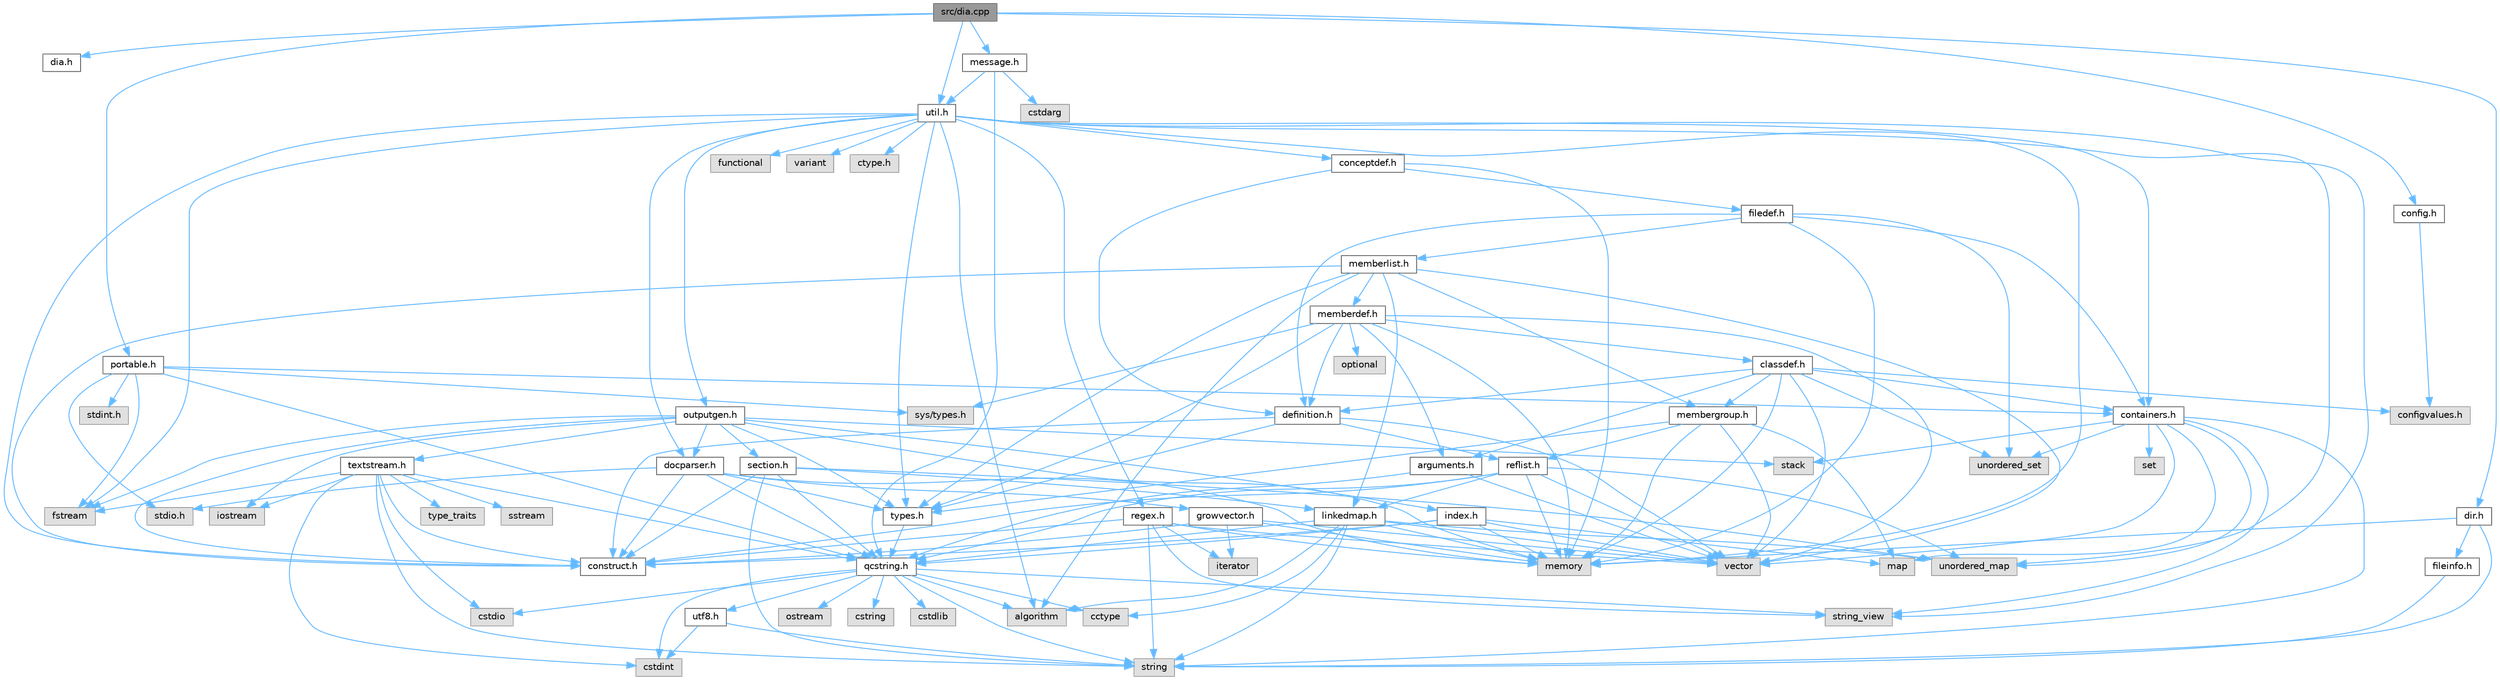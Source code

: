 digraph "src/dia.cpp"
{
 // INTERACTIVE_SVG=YES
 // LATEX_PDF_SIZE
  bgcolor="transparent";
  edge [fontname=Helvetica,fontsize=10,labelfontname=Helvetica,labelfontsize=10];
  node [fontname=Helvetica,fontsize=10,shape=box,height=0.2,width=0.4];
  Node1 [id="Node000001",label="src/dia.cpp",height=0.2,width=0.4,color="gray40", fillcolor="grey60", style="filled", fontcolor="black",tooltip=" "];
  Node1 -> Node2 [id="edge1_Node000001_Node000002",color="steelblue1",style="solid",tooltip=" "];
  Node2 [id="Node000002",label="dia.h",height=0.2,width=0.4,color="grey40", fillcolor="white", style="filled",URL="$da/d49/dia_8h.html",tooltip=" "];
  Node1 -> Node3 [id="edge2_Node000001_Node000003",color="steelblue1",style="solid",tooltip=" "];
  Node3 [id="Node000003",label="portable.h",height=0.2,width=0.4,color="grey40", fillcolor="white", style="filled",URL="$d2/de2/portable_8h.html",tooltip="Portable versions of functions that are platform dependent."];
  Node3 -> Node4 [id="edge3_Node000003_Node000004",color="steelblue1",style="solid",tooltip=" "];
  Node4 [id="Node000004",label="stdio.h",height=0.2,width=0.4,color="grey60", fillcolor="#E0E0E0", style="filled",tooltip=" "];
  Node3 -> Node5 [id="edge4_Node000003_Node000005",color="steelblue1",style="solid",tooltip=" "];
  Node5 [id="Node000005",label="sys/types.h",height=0.2,width=0.4,color="grey60", fillcolor="#E0E0E0", style="filled",tooltip=" "];
  Node3 -> Node6 [id="edge5_Node000003_Node000006",color="steelblue1",style="solid",tooltip=" "];
  Node6 [id="Node000006",label="stdint.h",height=0.2,width=0.4,color="grey60", fillcolor="#E0E0E0", style="filled",tooltip=" "];
  Node3 -> Node7 [id="edge6_Node000003_Node000007",color="steelblue1",style="solid",tooltip=" "];
  Node7 [id="Node000007",label="fstream",height=0.2,width=0.4,color="grey60", fillcolor="#E0E0E0", style="filled",tooltip=" "];
  Node3 -> Node8 [id="edge7_Node000003_Node000008",color="steelblue1",style="solid",tooltip=" "];
  Node8 [id="Node000008",label="containers.h",height=0.2,width=0.4,color="grey40", fillcolor="white", style="filled",URL="$d5/d75/containers_8h.html",tooltip=" "];
  Node8 -> Node9 [id="edge8_Node000008_Node000009",color="steelblue1",style="solid",tooltip=" "];
  Node9 [id="Node000009",label="vector",height=0.2,width=0.4,color="grey60", fillcolor="#E0E0E0", style="filled",tooltip=" "];
  Node8 -> Node10 [id="edge9_Node000008_Node000010",color="steelblue1",style="solid",tooltip=" "];
  Node10 [id="Node000010",label="string",height=0.2,width=0.4,color="grey60", fillcolor="#E0E0E0", style="filled",tooltip=" "];
  Node8 -> Node11 [id="edge10_Node000008_Node000011",color="steelblue1",style="solid",tooltip=" "];
  Node11 [id="Node000011",label="string_view",height=0.2,width=0.4,color="grey60", fillcolor="#E0E0E0", style="filled",tooltip=" "];
  Node8 -> Node12 [id="edge11_Node000008_Node000012",color="steelblue1",style="solid",tooltip=" "];
  Node12 [id="Node000012",label="set",height=0.2,width=0.4,color="grey60", fillcolor="#E0E0E0", style="filled",tooltip=" "];
  Node8 -> Node13 [id="edge12_Node000008_Node000013",color="steelblue1",style="solid",tooltip=" "];
  Node13 [id="Node000013",label="map",height=0.2,width=0.4,color="grey60", fillcolor="#E0E0E0", style="filled",tooltip=" "];
  Node8 -> Node14 [id="edge13_Node000008_Node000014",color="steelblue1",style="solid",tooltip=" "];
  Node14 [id="Node000014",label="unordered_set",height=0.2,width=0.4,color="grey60", fillcolor="#E0E0E0", style="filled",tooltip=" "];
  Node8 -> Node15 [id="edge14_Node000008_Node000015",color="steelblue1",style="solid",tooltip=" "];
  Node15 [id="Node000015",label="unordered_map",height=0.2,width=0.4,color="grey60", fillcolor="#E0E0E0", style="filled",tooltip=" "];
  Node8 -> Node16 [id="edge15_Node000008_Node000016",color="steelblue1",style="solid",tooltip=" "];
  Node16 [id="Node000016",label="stack",height=0.2,width=0.4,color="grey60", fillcolor="#E0E0E0", style="filled",tooltip=" "];
  Node3 -> Node17 [id="edge16_Node000003_Node000017",color="steelblue1",style="solid",tooltip=" "];
  Node17 [id="Node000017",label="qcstring.h",height=0.2,width=0.4,color="grey40", fillcolor="white", style="filled",URL="$d7/d5c/qcstring_8h.html",tooltip=" "];
  Node17 -> Node10 [id="edge17_Node000017_Node000010",color="steelblue1",style="solid",tooltip=" "];
  Node17 -> Node11 [id="edge18_Node000017_Node000011",color="steelblue1",style="solid",tooltip=" "];
  Node17 -> Node18 [id="edge19_Node000017_Node000018",color="steelblue1",style="solid",tooltip=" "];
  Node18 [id="Node000018",label="algorithm",height=0.2,width=0.4,color="grey60", fillcolor="#E0E0E0", style="filled",tooltip=" "];
  Node17 -> Node19 [id="edge20_Node000017_Node000019",color="steelblue1",style="solid",tooltip=" "];
  Node19 [id="Node000019",label="cctype",height=0.2,width=0.4,color="grey60", fillcolor="#E0E0E0", style="filled",tooltip=" "];
  Node17 -> Node20 [id="edge21_Node000017_Node000020",color="steelblue1",style="solid",tooltip=" "];
  Node20 [id="Node000020",label="cstring",height=0.2,width=0.4,color="grey60", fillcolor="#E0E0E0", style="filled",tooltip=" "];
  Node17 -> Node21 [id="edge22_Node000017_Node000021",color="steelblue1",style="solid",tooltip=" "];
  Node21 [id="Node000021",label="cstdio",height=0.2,width=0.4,color="grey60", fillcolor="#E0E0E0", style="filled",tooltip=" "];
  Node17 -> Node22 [id="edge23_Node000017_Node000022",color="steelblue1",style="solid",tooltip=" "];
  Node22 [id="Node000022",label="cstdlib",height=0.2,width=0.4,color="grey60", fillcolor="#E0E0E0", style="filled",tooltip=" "];
  Node17 -> Node23 [id="edge24_Node000017_Node000023",color="steelblue1",style="solid",tooltip=" "];
  Node23 [id="Node000023",label="cstdint",height=0.2,width=0.4,color="grey60", fillcolor="#E0E0E0", style="filled",tooltip=" "];
  Node17 -> Node24 [id="edge25_Node000017_Node000024",color="steelblue1",style="solid",tooltip=" "];
  Node24 [id="Node000024",label="ostream",height=0.2,width=0.4,color="grey60", fillcolor="#E0E0E0", style="filled",tooltip=" "];
  Node17 -> Node25 [id="edge26_Node000017_Node000025",color="steelblue1",style="solid",tooltip=" "];
  Node25 [id="Node000025",label="utf8.h",height=0.2,width=0.4,color="grey40", fillcolor="white", style="filled",URL="$db/d7c/utf8_8h.html",tooltip="Various UTF8 related helper functions."];
  Node25 -> Node23 [id="edge27_Node000025_Node000023",color="steelblue1",style="solid",tooltip=" "];
  Node25 -> Node10 [id="edge28_Node000025_Node000010",color="steelblue1",style="solid",tooltip=" "];
  Node1 -> Node26 [id="edge29_Node000001_Node000026",color="steelblue1",style="solid",tooltip=" "];
  Node26 [id="Node000026",label="config.h",height=0.2,width=0.4,color="grey40", fillcolor="white", style="filled",URL="$db/d16/config_8h.html",tooltip=" "];
  Node26 -> Node27 [id="edge30_Node000026_Node000027",color="steelblue1",style="solid",tooltip=" "];
  Node27 [id="Node000027",label="configvalues.h",height=0.2,width=0.4,color="grey60", fillcolor="#E0E0E0", style="filled",tooltip=" "];
  Node1 -> Node28 [id="edge31_Node000001_Node000028",color="steelblue1",style="solid",tooltip=" "];
  Node28 [id="Node000028",label="message.h",height=0.2,width=0.4,color="grey40", fillcolor="white", style="filled",URL="$d2/d0d/message_8h.html",tooltip=" "];
  Node28 -> Node29 [id="edge32_Node000028_Node000029",color="steelblue1",style="solid",tooltip=" "];
  Node29 [id="Node000029",label="cstdarg",height=0.2,width=0.4,color="grey60", fillcolor="#E0E0E0", style="filled",tooltip=" "];
  Node28 -> Node17 [id="edge33_Node000028_Node000017",color="steelblue1",style="solid",tooltip=" "];
  Node28 -> Node30 [id="edge34_Node000028_Node000030",color="steelblue1",style="solid",tooltip=" "];
  Node30 [id="Node000030",label="util.h",height=0.2,width=0.4,color="grey40", fillcolor="white", style="filled",URL="$d8/d3c/util_8h.html",tooltip="A bunch of utility functions."];
  Node30 -> Node31 [id="edge35_Node000030_Node000031",color="steelblue1",style="solid",tooltip=" "];
  Node31 [id="Node000031",label="memory",height=0.2,width=0.4,color="grey60", fillcolor="#E0E0E0", style="filled",tooltip=" "];
  Node30 -> Node15 [id="edge36_Node000030_Node000015",color="steelblue1",style="solid",tooltip=" "];
  Node30 -> Node18 [id="edge37_Node000030_Node000018",color="steelblue1",style="solid",tooltip=" "];
  Node30 -> Node32 [id="edge38_Node000030_Node000032",color="steelblue1",style="solid",tooltip=" "];
  Node32 [id="Node000032",label="functional",height=0.2,width=0.4,color="grey60", fillcolor="#E0E0E0", style="filled",tooltip=" "];
  Node30 -> Node7 [id="edge39_Node000030_Node000007",color="steelblue1",style="solid",tooltip=" "];
  Node30 -> Node33 [id="edge40_Node000030_Node000033",color="steelblue1",style="solid",tooltip=" "];
  Node33 [id="Node000033",label="variant",height=0.2,width=0.4,color="grey60", fillcolor="#E0E0E0", style="filled",tooltip=" "];
  Node30 -> Node11 [id="edge41_Node000030_Node000011",color="steelblue1",style="solid",tooltip=" "];
  Node30 -> Node34 [id="edge42_Node000030_Node000034",color="steelblue1",style="solid",tooltip=" "];
  Node34 [id="Node000034",label="ctype.h",height=0.2,width=0.4,color="grey60", fillcolor="#E0E0E0", style="filled",tooltip=" "];
  Node30 -> Node35 [id="edge43_Node000030_Node000035",color="steelblue1",style="solid",tooltip=" "];
  Node35 [id="Node000035",label="types.h",height=0.2,width=0.4,color="grey40", fillcolor="white", style="filled",URL="$d9/d49/types_8h.html",tooltip="This file contains a number of basic enums and types."];
  Node35 -> Node17 [id="edge44_Node000035_Node000017",color="steelblue1",style="solid",tooltip=" "];
  Node30 -> Node36 [id="edge45_Node000030_Node000036",color="steelblue1",style="solid",tooltip=" "];
  Node36 [id="Node000036",label="docparser.h",height=0.2,width=0.4,color="grey40", fillcolor="white", style="filled",URL="$de/d9c/docparser_8h.html",tooltip=" "];
  Node36 -> Node4 [id="edge46_Node000036_Node000004",color="steelblue1",style="solid",tooltip=" "];
  Node36 -> Node31 [id="edge47_Node000036_Node000031",color="steelblue1",style="solid",tooltip=" "];
  Node36 -> Node17 [id="edge48_Node000036_Node000017",color="steelblue1",style="solid",tooltip=" "];
  Node36 -> Node37 [id="edge49_Node000036_Node000037",color="steelblue1",style="solid",tooltip=" "];
  Node37 [id="Node000037",label="growvector.h",height=0.2,width=0.4,color="grey40", fillcolor="white", style="filled",URL="$d7/d50/growvector_8h.html",tooltip=" "];
  Node37 -> Node9 [id="edge50_Node000037_Node000009",color="steelblue1",style="solid",tooltip=" "];
  Node37 -> Node31 [id="edge51_Node000037_Node000031",color="steelblue1",style="solid",tooltip=" "];
  Node37 -> Node38 [id="edge52_Node000037_Node000038",color="steelblue1",style="solid",tooltip=" "];
  Node38 [id="Node000038",label="iterator",height=0.2,width=0.4,color="grey60", fillcolor="#E0E0E0", style="filled",tooltip=" "];
  Node37 -> Node39 [id="edge53_Node000037_Node000039",color="steelblue1",style="solid",tooltip=" "];
  Node39 [id="Node000039",label="construct.h",height=0.2,width=0.4,color="grey40", fillcolor="white", style="filled",URL="$d7/dfc/construct_8h.html",tooltip=" "];
  Node36 -> Node39 [id="edge54_Node000036_Node000039",color="steelblue1",style="solid",tooltip=" "];
  Node36 -> Node35 [id="edge55_Node000036_Node000035",color="steelblue1",style="solid",tooltip=" "];
  Node30 -> Node8 [id="edge56_Node000030_Node000008",color="steelblue1",style="solid",tooltip=" "];
  Node30 -> Node40 [id="edge57_Node000030_Node000040",color="steelblue1",style="solid",tooltip=" "];
  Node40 [id="Node000040",label="outputgen.h",height=0.2,width=0.4,color="grey40", fillcolor="white", style="filled",URL="$df/d06/outputgen_8h.html",tooltip=" "];
  Node40 -> Node31 [id="edge58_Node000040_Node000031",color="steelblue1",style="solid",tooltip=" "];
  Node40 -> Node16 [id="edge59_Node000040_Node000016",color="steelblue1",style="solid",tooltip=" "];
  Node40 -> Node41 [id="edge60_Node000040_Node000041",color="steelblue1",style="solid",tooltip=" "];
  Node41 [id="Node000041",label="iostream",height=0.2,width=0.4,color="grey60", fillcolor="#E0E0E0", style="filled",tooltip=" "];
  Node40 -> Node7 [id="edge61_Node000040_Node000007",color="steelblue1",style="solid",tooltip=" "];
  Node40 -> Node35 [id="edge62_Node000040_Node000035",color="steelblue1",style="solid",tooltip=" "];
  Node40 -> Node42 [id="edge63_Node000040_Node000042",color="steelblue1",style="solid",tooltip=" "];
  Node42 [id="Node000042",label="index.h",height=0.2,width=0.4,color="grey40", fillcolor="white", style="filled",URL="$d1/db5/index_8h.html",tooltip=" "];
  Node42 -> Node31 [id="edge64_Node000042_Node000031",color="steelblue1",style="solid",tooltip=" "];
  Node42 -> Node9 [id="edge65_Node000042_Node000009",color="steelblue1",style="solid",tooltip=" "];
  Node42 -> Node13 [id="edge66_Node000042_Node000013",color="steelblue1",style="solid",tooltip=" "];
  Node42 -> Node17 [id="edge67_Node000042_Node000017",color="steelblue1",style="solid",tooltip=" "];
  Node42 -> Node39 [id="edge68_Node000042_Node000039",color="steelblue1",style="solid",tooltip=" "];
  Node40 -> Node43 [id="edge69_Node000040_Node000043",color="steelblue1",style="solid",tooltip=" "];
  Node43 [id="Node000043",label="section.h",height=0.2,width=0.4,color="grey40", fillcolor="white", style="filled",URL="$d1/d2a/section_8h.html",tooltip=" "];
  Node43 -> Node10 [id="edge70_Node000043_Node000010",color="steelblue1",style="solid",tooltip=" "];
  Node43 -> Node15 [id="edge71_Node000043_Node000015",color="steelblue1",style="solid",tooltip=" "];
  Node43 -> Node17 [id="edge72_Node000043_Node000017",color="steelblue1",style="solid",tooltip=" "];
  Node43 -> Node44 [id="edge73_Node000043_Node000044",color="steelblue1",style="solid",tooltip=" "];
  Node44 [id="Node000044",label="linkedmap.h",height=0.2,width=0.4,color="grey40", fillcolor="white", style="filled",URL="$da/de1/linkedmap_8h.html",tooltip=" "];
  Node44 -> Node15 [id="edge74_Node000044_Node000015",color="steelblue1",style="solid",tooltip=" "];
  Node44 -> Node9 [id="edge75_Node000044_Node000009",color="steelblue1",style="solid",tooltip=" "];
  Node44 -> Node31 [id="edge76_Node000044_Node000031",color="steelblue1",style="solid",tooltip=" "];
  Node44 -> Node10 [id="edge77_Node000044_Node000010",color="steelblue1",style="solid",tooltip=" "];
  Node44 -> Node18 [id="edge78_Node000044_Node000018",color="steelblue1",style="solid",tooltip=" "];
  Node44 -> Node19 [id="edge79_Node000044_Node000019",color="steelblue1",style="solid",tooltip=" "];
  Node44 -> Node17 [id="edge80_Node000044_Node000017",color="steelblue1",style="solid",tooltip=" "];
  Node43 -> Node39 [id="edge81_Node000043_Node000039",color="steelblue1",style="solid",tooltip=" "];
  Node40 -> Node45 [id="edge82_Node000040_Node000045",color="steelblue1",style="solid",tooltip=" "];
  Node45 [id="Node000045",label="textstream.h",height=0.2,width=0.4,color="grey40", fillcolor="white", style="filled",URL="$d4/d7d/textstream_8h.html",tooltip=" "];
  Node45 -> Node10 [id="edge83_Node000045_Node000010",color="steelblue1",style="solid",tooltip=" "];
  Node45 -> Node41 [id="edge84_Node000045_Node000041",color="steelblue1",style="solid",tooltip=" "];
  Node45 -> Node46 [id="edge85_Node000045_Node000046",color="steelblue1",style="solid",tooltip=" "];
  Node46 [id="Node000046",label="sstream",height=0.2,width=0.4,color="grey60", fillcolor="#E0E0E0", style="filled",tooltip=" "];
  Node45 -> Node23 [id="edge86_Node000045_Node000023",color="steelblue1",style="solid",tooltip=" "];
  Node45 -> Node21 [id="edge87_Node000045_Node000021",color="steelblue1",style="solid",tooltip=" "];
  Node45 -> Node7 [id="edge88_Node000045_Node000007",color="steelblue1",style="solid",tooltip=" "];
  Node45 -> Node47 [id="edge89_Node000045_Node000047",color="steelblue1",style="solid",tooltip=" "];
  Node47 [id="Node000047",label="type_traits",height=0.2,width=0.4,color="grey60", fillcolor="#E0E0E0", style="filled",tooltip=" "];
  Node45 -> Node17 [id="edge90_Node000045_Node000017",color="steelblue1",style="solid",tooltip=" "];
  Node45 -> Node39 [id="edge91_Node000045_Node000039",color="steelblue1",style="solid",tooltip=" "];
  Node40 -> Node36 [id="edge92_Node000040_Node000036",color="steelblue1",style="solid",tooltip=" "];
  Node40 -> Node39 [id="edge93_Node000040_Node000039",color="steelblue1",style="solid",tooltip=" "];
  Node30 -> Node48 [id="edge94_Node000030_Node000048",color="steelblue1",style="solid",tooltip=" "];
  Node48 [id="Node000048",label="regex.h",height=0.2,width=0.4,color="grey40", fillcolor="white", style="filled",URL="$d1/d21/regex_8h.html",tooltip=" "];
  Node48 -> Node31 [id="edge95_Node000048_Node000031",color="steelblue1",style="solid",tooltip=" "];
  Node48 -> Node10 [id="edge96_Node000048_Node000010",color="steelblue1",style="solid",tooltip=" "];
  Node48 -> Node11 [id="edge97_Node000048_Node000011",color="steelblue1",style="solid",tooltip=" "];
  Node48 -> Node9 [id="edge98_Node000048_Node000009",color="steelblue1",style="solid",tooltip=" "];
  Node48 -> Node38 [id="edge99_Node000048_Node000038",color="steelblue1",style="solid",tooltip=" "];
  Node48 -> Node39 [id="edge100_Node000048_Node000039",color="steelblue1",style="solid",tooltip=" "];
  Node30 -> Node49 [id="edge101_Node000030_Node000049",color="steelblue1",style="solid",tooltip=" "];
  Node49 [id="Node000049",label="conceptdef.h",height=0.2,width=0.4,color="grey40", fillcolor="white", style="filled",URL="$da/df1/conceptdef_8h.html",tooltip=" "];
  Node49 -> Node31 [id="edge102_Node000049_Node000031",color="steelblue1",style="solid",tooltip=" "];
  Node49 -> Node50 [id="edge103_Node000049_Node000050",color="steelblue1",style="solid",tooltip=" "];
  Node50 [id="Node000050",label="definition.h",height=0.2,width=0.4,color="grey40", fillcolor="white", style="filled",URL="$df/da1/definition_8h.html",tooltip=" "];
  Node50 -> Node9 [id="edge104_Node000050_Node000009",color="steelblue1",style="solid",tooltip=" "];
  Node50 -> Node35 [id="edge105_Node000050_Node000035",color="steelblue1",style="solid",tooltip=" "];
  Node50 -> Node51 [id="edge106_Node000050_Node000051",color="steelblue1",style="solid",tooltip=" "];
  Node51 [id="Node000051",label="reflist.h",height=0.2,width=0.4,color="grey40", fillcolor="white", style="filled",URL="$d1/d02/reflist_8h.html",tooltip=" "];
  Node51 -> Node9 [id="edge107_Node000051_Node000009",color="steelblue1",style="solid",tooltip=" "];
  Node51 -> Node15 [id="edge108_Node000051_Node000015",color="steelblue1",style="solid",tooltip=" "];
  Node51 -> Node31 [id="edge109_Node000051_Node000031",color="steelblue1",style="solid",tooltip=" "];
  Node51 -> Node17 [id="edge110_Node000051_Node000017",color="steelblue1",style="solid",tooltip=" "];
  Node51 -> Node44 [id="edge111_Node000051_Node000044",color="steelblue1",style="solid",tooltip=" "];
  Node51 -> Node39 [id="edge112_Node000051_Node000039",color="steelblue1",style="solid",tooltip=" "];
  Node50 -> Node39 [id="edge113_Node000050_Node000039",color="steelblue1",style="solid",tooltip=" "];
  Node49 -> Node52 [id="edge114_Node000049_Node000052",color="steelblue1",style="solid",tooltip=" "];
  Node52 [id="Node000052",label="filedef.h",height=0.2,width=0.4,color="grey40", fillcolor="white", style="filled",URL="$d4/d3a/filedef_8h.html",tooltip=" "];
  Node52 -> Node31 [id="edge115_Node000052_Node000031",color="steelblue1",style="solid",tooltip=" "];
  Node52 -> Node14 [id="edge116_Node000052_Node000014",color="steelblue1",style="solid",tooltip=" "];
  Node52 -> Node50 [id="edge117_Node000052_Node000050",color="steelblue1",style="solid",tooltip=" "];
  Node52 -> Node53 [id="edge118_Node000052_Node000053",color="steelblue1",style="solid",tooltip=" "];
  Node53 [id="Node000053",label="memberlist.h",height=0.2,width=0.4,color="grey40", fillcolor="white", style="filled",URL="$dd/d78/memberlist_8h.html",tooltip=" "];
  Node53 -> Node9 [id="edge119_Node000053_Node000009",color="steelblue1",style="solid",tooltip=" "];
  Node53 -> Node18 [id="edge120_Node000053_Node000018",color="steelblue1",style="solid",tooltip=" "];
  Node53 -> Node54 [id="edge121_Node000053_Node000054",color="steelblue1",style="solid",tooltip=" "];
  Node54 [id="Node000054",label="memberdef.h",height=0.2,width=0.4,color="grey40", fillcolor="white", style="filled",URL="$d4/d46/memberdef_8h.html",tooltip=" "];
  Node54 -> Node9 [id="edge122_Node000054_Node000009",color="steelblue1",style="solid",tooltip=" "];
  Node54 -> Node31 [id="edge123_Node000054_Node000031",color="steelblue1",style="solid",tooltip=" "];
  Node54 -> Node55 [id="edge124_Node000054_Node000055",color="steelblue1",style="solid",tooltip=" "];
  Node55 [id="Node000055",label="optional",height=0.2,width=0.4,color="grey60", fillcolor="#E0E0E0", style="filled",tooltip=" "];
  Node54 -> Node5 [id="edge125_Node000054_Node000005",color="steelblue1",style="solid",tooltip=" "];
  Node54 -> Node35 [id="edge126_Node000054_Node000035",color="steelblue1",style="solid",tooltip=" "];
  Node54 -> Node50 [id="edge127_Node000054_Node000050",color="steelblue1",style="solid",tooltip=" "];
  Node54 -> Node56 [id="edge128_Node000054_Node000056",color="steelblue1",style="solid",tooltip=" "];
  Node56 [id="Node000056",label="arguments.h",height=0.2,width=0.4,color="grey40", fillcolor="white", style="filled",URL="$df/d9b/arguments_8h.html",tooltip=" "];
  Node56 -> Node9 [id="edge129_Node000056_Node000009",color="steelblue1",style="solid",tooltip=" "];
  Node56 -> Node17 [id="edge130_Node000056_Node000017",color="steelblue1",style="solid",tooltip=" "];
  Node54 -> Node57 [id="edge131_Node000054_Node000057",color="steelblue1",style="solid",tooltip=" "];
  Node57 [id="Node000057",label="classdef.h",height=0.2,width=0.4,color="grey40", fillcolor="white", style="filled",URL="$d1/da6/classdef_8h.html",tooltip=" "];
  Node57 -> Node31 [id="edge132_Node000057_Node000031",color="steelblue1",style="solid",tooltip=" "];
  Node57 -> Node9 [id="edge133_Node000057_Node000009",color="steelblue1",style="solid",tooltip=" "];
  Node57 -> Node14 [id="edge134_Node000057_Node000014",color="steelblue1",style="solid",tooltip=" "];
  Node57 -> Node8 [id="edge135_Node000057_Node000008",color="steelblue1",style="solid",tooltip=" "];
  Node57 -> Node50 [id="edge136_Node000057_Node000050",color="steelblue1",style="solid",tooltip=" "];
  Node57 -> Node56 [id="edge137_Node000057_Node000056",color="steelblue1",style="solid",tooltip=" "];
  Node57 -> Node58 [id="edge138_Node000057_Node000058",color="steelblue1",style="solid",tooltip=" "];
  Node58 [id="Node000058",label="membergroup.h",height=0.2,width=0.4,color="grey40", fillcolor="white", style="filled",URL="$d9/d11/membergroup_8h.html",tooltip=" "];
  Node58 -> Node9 [id="edge139_Node000058_Node000009",color="steelblue1",style="solid",tooltip=" "];
  Node58 -> Node13 [id="edge140_Node000058_Node000013",color="steelblue1",style="solid",tooltip=" "];
  Node58 -> Node31 [id="edge141_Node000058_Node000031",color="steelblue1",style="solid",tooltip=" "];
  Node58 -> Node35 [id="edge142_Node000058_Node000035",color="steelblue1",style="solid",tooltip=" "];
  Node58 -> Node51 [id="edge143_Node000058_Node000051",color="steelblue1",style="solid",tooltip=" "];
  Node57 -> Node27 [id="edge144_Node000057_Node000027",color="steelblue1",style="solid",tooltip=" "];
  Node53 -> Node44 [id="edge145_Node000053_Node000044",color="steelblue1",style="solid",tooltip=" "];
  Node53 -> Node35 [id="edge146_Node000053_Node000035",color="steelblue1",style="solid",tooltip=" "];
  Node53 -> Node58 [id="edge147_Node000053_Node000058",color="steelblue1",style="solid",tooltip=" "];
  Node53 -> Node39 [id="edge148_Node000053_Node000039",color="steelblue1",style="solid",tooltip=" "];
  Node52 -> Node8 [id="edge149_Node000052_Node000008",color="steelblue1",style="solid",tooltip=" "];
  Node30 -> Node39 [id="edge150_Node000030_Node000039",color="steelblue1",style="solid",tooltip=" "];
  Node1 -> Node30 [id="edge151_Node000001_Node000030",color="steelblue1",style="solid",tooltip=" "];
  Node1 -> Node59 [id="edge152_Node000001_Node000059",color="steelblue1",style="solid",tooltip=" "];
  Node59 [id="Node000059",label="dir.h",height=0.2,width=0.4,color="grey40", fillcolor="white", style="filled",URL="$df/d9c/dir_8h.html",tooltip=" "];
  Node59 -> Node10 [id="edge153_Node000059_Node000010",color="steelblue1",style="solid",tooltip=" "];
  Node59 -> Node31 [id="edge154_Node000059_Node000031",color="steelblue1",style="solid",tooltip=" "];
  Node59 -> Node60 [id="edge155_Node000059_Node000060",color="steelblue1",style="solid",tooltip=" "];
  Node60 [id="Node000060",label="fileinfo.h",height=0.2,width=0.4,color="grey40", fillcolor="white", style="filled",URL="$df/d45/fileinfo_8h.html",tooltip=" "];
  Node60 -> Node10 [id="edge156_Node000060_Node000010",color="steelblue1",style="solid",tooltip=" "];
}
